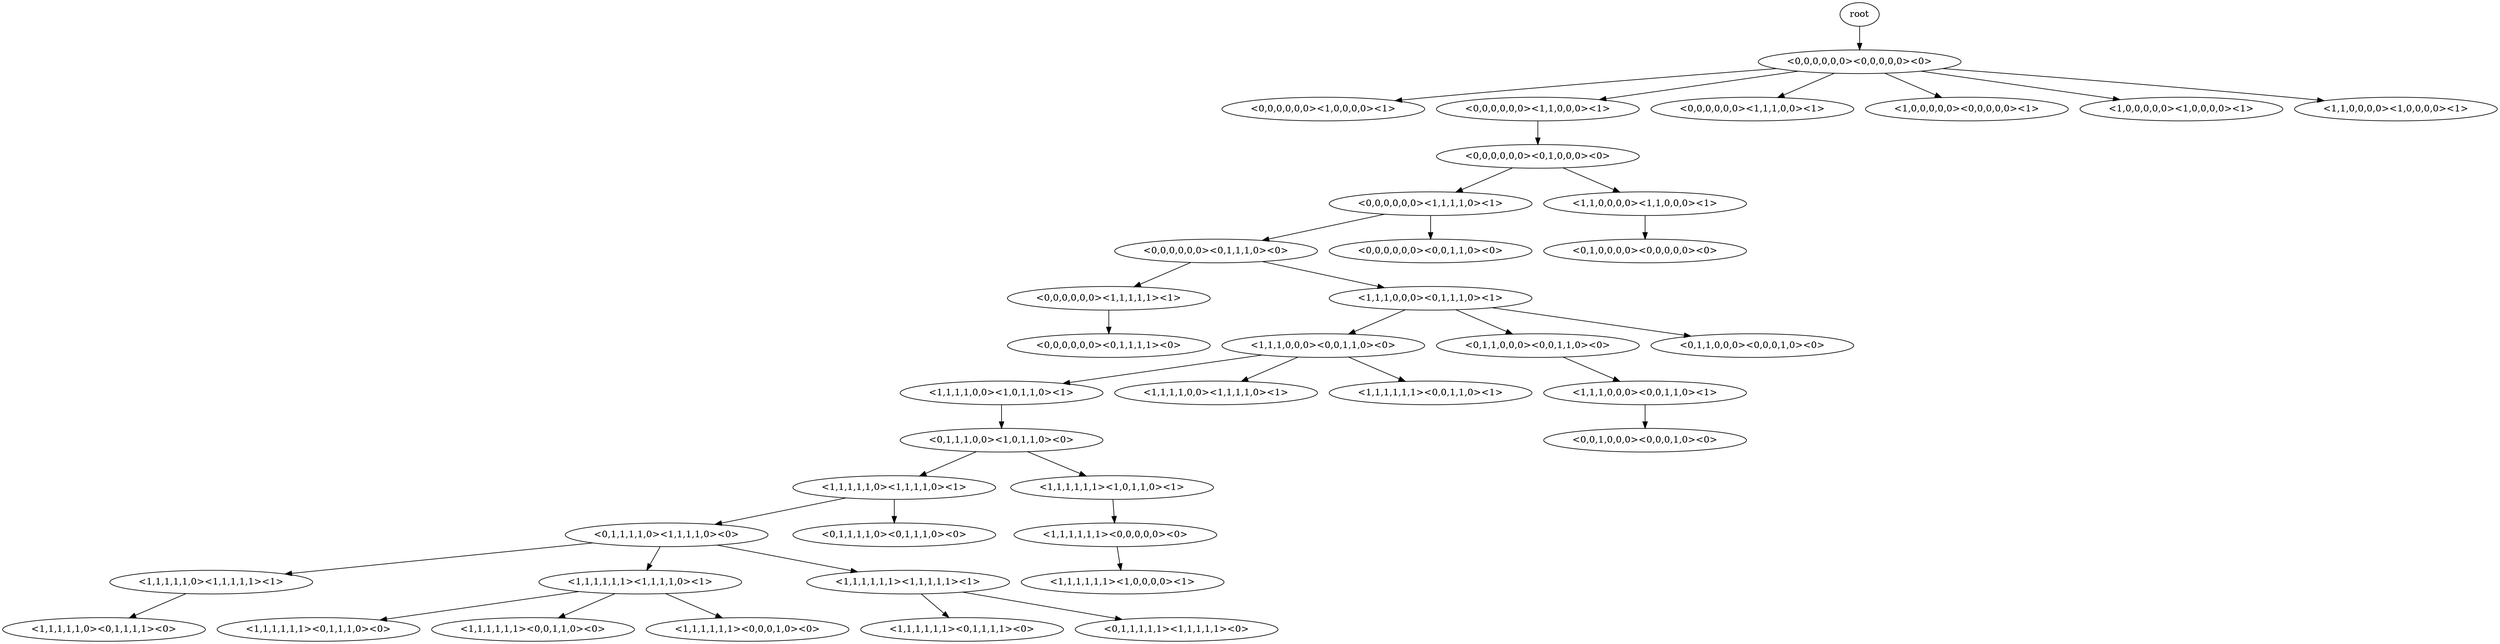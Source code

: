 digraph G {
root -> "<0,0,0,0,0,0><0,0,0,0,0><0>"
"<0,0,0,0,0,0><0,0,0,0,0><0>" -> "<0,0,0,0,0,0><1,0,0,0,0><1>"
"<0,0,0,0,0,0><0,0,0,0,0><0>" -> "<0,0,0,0,0,0><1,1,0,0,0><1>"
"<0,0,0,0,0,0><0,0,0,0,0><0>" -> "<0,0,0,0,0,0><1,1,1,0,0><1>"
"<0,0,0,0,0,0><0,0,0,0,0><0>" -> "<1,0,0,0,0,0><0,0,0,0,0><1>"
"<0,0,0,0,0,0><0,0,0,0,0><0>" -> "<1,0,0,0,0,0><1,0,0,0,0><1>"
"<0,0,0,0,0,0><0,0,0,0,0><0>" -> "<1,1,0,0,0,0><1,0,0,0,0><1>"
"<0,0,0,0,0,0><1,1,0,0,0><1>" -> "<0,0,0,0,0,0><0,1,0,0,0><0>"
"<0,0,0,0,0,0><0,1,0,0,0><0>" -> "<0,0,0,0,0,0><1,1,1,1,0><1>"
"<0,0,0,0,0,0><0,1,0,0,0><0>" -> "<1,1,0,0,0,0><1,1,0,0,0><1>"
"<0,0,0,0,0,0><1,1,1,1,0><1>" -> "<0,0,0,0,0,0><0,1,1,1,0><0>"
"<0,0,0,0,0,0><1,1,1,1,0><1>" -> "<0,0,0,0,0,0><0,0,1,1,0><0>"
"<1,1,0,0,0,0><1,1,0,0,0><1>" -> "<0,1,0,0,0,0><0,0,0,0,0><0>"
"<0,0,0,0,0,0><0,1,1,1,0><0>" -> "<0,0,0,0,0,0><1,1,1,1,1><1>"
"<0,0,0,0,0,0><0,1,1,1,0><0>" -> "<1,1,1,0,0,0><0,1,1,1,0><1>"
"<0,0,0,0,0,0><1,1,1,1,1><1>" -> "<0,0,0,0,0,0><0,1,1,1,1><0>"
"<1,1,1,0,0,0><0,1,1,1,0><1>" -> "<1,1,1,0,0,0><0,0,1,1,0><0>"
"<1,1,1,0,0,0><0,1,1,1,0><1>" -> "<0,1,1,0,0,0><0,0,1,1,0><0>"
"<1,1,1,0,0,0><0,1,1,1,0><1>" -> "<0,1,1,0,0,0><0,0,0,1,0><0>"
"<1,1,1,0,0,0><0,0,1,1,0><0>" -> "<1,1,1,1,0,0><1,0,1,1,0><1>"
"<1,1,1,0,0,0><0,0,1,1,0><0>" -> "<1,1,1,1,0,0><1,1,1,1,0><1>"
"<1,1,1,0,0,0><0,0,1,1,0><0>" -> "<1,1,1,1,1,1><0,0,1,1,0><1>"
"<0,1,1,0,0,0><0,0,1,1,0><0>" -> "<1,1,1,0,0,0><0,0,1,1,0><1>"
"<1,1,1,1,0,0><1,0,1,1,0><1>" -> "<0,1,1,1,0,0><1,0,1,1,0><0>"
"<1,1,1,0,0,0><0,0,1,1,0><1>" -> "<0,0,1,0,0,0><0,0,0,1,0><0>"
"<0,1,1,1,0,0><1,0,1,1,0><0>" -> "<1,1,1,1,1,0><1,1,1,1,0><1>"
"<0,1,1,1,0,0><1,0,1,1,0><0>" -> "<1,1,1,1,1,1><1,0,1,1,0><1>"
"<1,1,1,1,1,0><1,1,1,1,0><1>" -> "<0,1,1,1,1,0><1,1,1,1,0><0>"
"<1,1,1,1,1,0><1,1,1,1,0><1>" -> "<0,1,1,1,1,0><0,1,1,1,0><0>"
"<1,1,1,1,1,1><1,0,1,1,0><1>" -> "<1,1,1,1,1,1><0,0,0,0,0><0>"
"<0,1,1,1,1,0><1,1,1,1,0><0>" -> "<1,1,1,1,1,0><1,1,1,1,1><1>"
"<0,1,1,1,1,0><1,1,1,1,0><0>" -> "<1,1,1,1,1,1><1,1,1,1,0><1>"
"<0,1,1,1,1,0><1,1,1,1,0><0>" -> "<1,1,1,1,1,1><1,1,1,1,1><1>"
"<1,1,1,1,1,1><0,0,0,0,0><0>" -> "<1,1,1,1,1,1><1,0,0,0,0><1>"
"<1,1,1,1,1,0><1,1,1,1,1><1>" -> "<1,1,1,1,1,0><0,1,1,1,1><0>"
"<1,1,1,1,1,1><1,1,1,1,0><1>" -> "<1,1,1,1,1,1><0,1,1,1,0><0>"
"<1,1,1,1,1,1><1,1,1,1,0><1>" -> "<1,1,1,1,1,1><0,0,1,1,0><0>"
"<1,1,1,1,1,1><1,1,1,1,0><1>" -> "<1,1,1,1,1,1><0,0,0,1,0><0>"
"<1,1,1,1,1,1><1,1,1,1,1><1>" -> "<1,1,1,1,1,1><0,1,1,1,1><0>"
"<1,1,1,1,1,1><1,1,1,1,1><1>" -> "<0,1,1,1,1,1><1,1,1,1,1><0>"
}